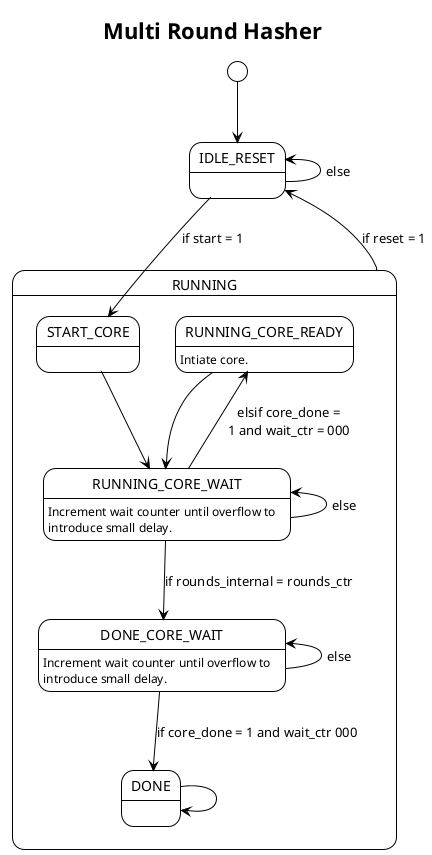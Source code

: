 @startuml
!theme plain

skin rose

title Multi Round Hasher
IDLE_RESET:
state RUNNING {
START_CORE:
RUNNING_CORE_READY:Intiate core.
RUNNING_CORE_WAIT: Increment wait counter until overflow to\nintroduce small delay.
DONE:
DONE_CORE_WAIT: Increment wait counter until overflow to\nintroduce small delay.
IDLE_RESET <- IDLE_RESET: else
START_CORE --> RUNNING_CORE_WAIT
RUNNING_CORE_WAIT --> DONE_CORE_WAIT: if rounds_internal = rounds_ctr
RUNNING_CORE_WAIT --> RUNNING_CORE_READY: elsif core_done =\n1 and wait_ctr = 000
RUNNING_CORE_WAIT <- RUNNING_CORE_WAIT: else
RUNNING_CORE_READY -> RUNNING_CORE_WAIT
DONE_CORE_WAIT --> DONE: if core_done = 1 and wait_ctr 000
DONE_CORE_WAIT <- DONE_CORE_WAIT: else
DONE --> DONE
}
[*] --> IDLE_RESET
IDLE_RESET --> START_CORE: if start = 1
RUNNING --> IDLE_RESET: if reset = 1
@enduml